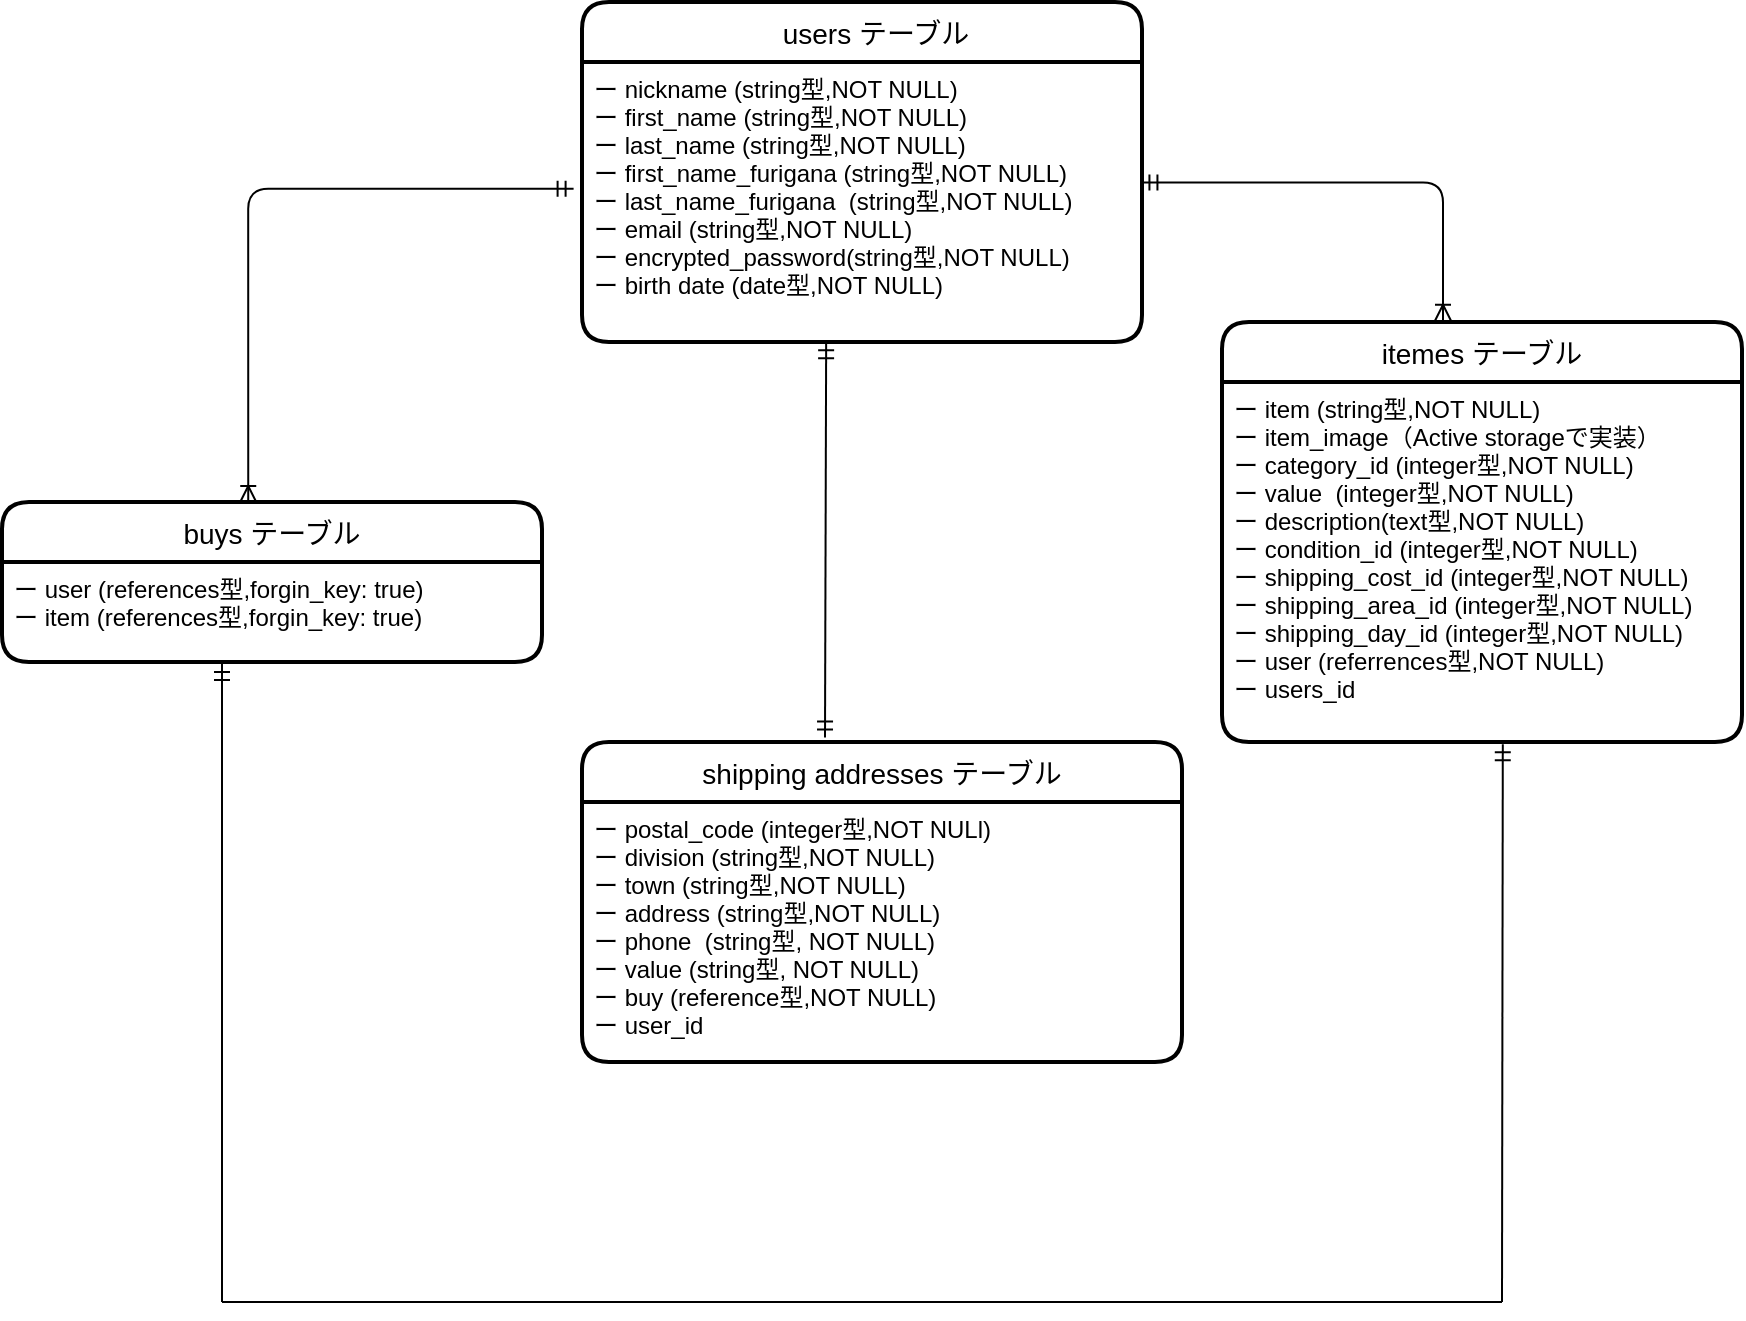 <mxfile>
    <diagram id="SYEl7PSuo9IDq5mlb7Oi" name="ページ1">
        <mxGraphModel dx="1968" dy="687" grid="1" gridSize="10" guides="1" tooltips="1" connect="1" arrows="1" fold="1" page="1" pageScale="1" pageWidth="827" pageHeight="1169" math="0" shadow="0">
            <root>
                <mxCell id="0"/>
                <mxCell id="1" parent="0"/>
                <mxCell id="2" value="　users テーブル" style="swimlane;childLayout=stackLayout;horizontal=1;startSize=30;horizontalStack=0;rounded=1;fontSize=14;fontStyle=0;strokeWidth=2;resizeParent=0;resizeLast=1;shadow=0;dashed=0;align=center;" parent="1" vertex="1">
                    <mxGeometry x="20" y="30" width="280" height="170" as="geometry"/>
                </mxCell>
                <mxCell id="uyFYTrAPoLMAyDlFunJu-29" value="ー nickname (string型,NOT NULL)&#10;ー first_name (string型,NOT NULL)&#10;ー last_name (string型,NOT NULL)&#10;ー first_name_furigana (string型,NOT NULL)&#10;ー last_name_furigana  (string型,NOT NULL)&#10;ー email (string型,NOT NULL)&#10;ー encrypted_password(string型,NOT NULL)&#10;ー birth date (date型,NOT NULL)&#10;" style="text;strokeColor=none;fillColor=none;spacingLeft=4;spacingRight=4;overflow=hidden;rotatable=0;points=[[0,0.5],[1,0.5]];portConstraint=eastwest;fontSize=12;" parent="2" vertex="1">
                    <mxGeometry y="30" width="280" height="140" as="geometry"/>
                </mxCell>
                <mxCell id="uyFYTrAPoLMAyDlFunJu-45" style="edgeStyle=orthogonalEdgeStyle;rounded=0;orthogonalLoop=1;jettySize=auto;html=1;exitX=1;exitY=0.5;exitDx=0;exitDy=0;" parent="2" edge="1">
                    <mxGeometry relative="1" as="geometry">
                        <mxPoint x="350" y="105" as="sourcePoint"/>
                        <mxPoint x="350" y="105" as="targetPoint"/>
                    </mxGeometry>
                </mxCell>
                <mxCell id="6" value="buys テーブル" style="swimlane;childLayout=stackLayout;horizontal=1;startSize=30;horizontalStack=0;rounded=1;fontSize=14;fontStyle=0;strokeWidth=2;resizeParent=0;resizeLast=1;shadow=0;dashed=0;align=center;" parent="1" vertex="1">
                    <mxGeometry x="-270" y="280" width="270" height="80" as="geometry"/>
                </mxCell>
                <mxCell id="uyFYTrAPoLMAyDlFunJu-42" value="ー user (references型,forgin_key: true)  &#10;ー item (references型,forgin_key: true)   &#10;" style="text;strokeColor=none;fillColor=none;spacingLeft=4;spacingRight=4;overflow=hidden;rotatable=0;points=[[0,0.5],[1,0.5]];portConstraint=eastwest;fontSize=12;" parent="6" vertex="1">
                    <mxGeometry y="30" width="270" height="50" as="geometry"/>
                </mxCell>
                <mxCell id="8" value="itemes テーブル" style="swimlane;childLayout=stackLayout;horizontal=1;startSize=30;horizontalStack=0;rounded=1;fontSize=14;fontStyle=0;strokeWidth=2;resizeParent=0;resizeLast=1;shadow=0;dashed=0;align=center;" parent="1" vertex="1">
                    <mxGeometry x="340" y="190" width="260" height="210" as="geometry"/>
                </mxCell>
                <mxCell id="uyFYTrAPoLMAyDlFunJu-36" value="ー item (string型,NOT NULL)&#10;ー item_image（Active storageで実装）&#10;ー category_id (integer型,NOT NULL)&#10;ー value  (integer型,NOT NULL)&#10;ー description(text型,NOT NULL)&#10;ー condition_id (integer型,NOT NULL)&#10;ー shipping_cost_id (integer型,NOT NULL)&#10;ー shipping_area_id (integer型,NOT NULL)&#10;ー shipping_day_id (integer型,NOT NULL)&#10;ー user (referrences型,NOT NULL)&#10;ー users_id " style="text;strokeColor=none;fillColor=none;spacingLeft=4;spacingRight=4;overflow=hidden;rotatable=0;points=[[0,0.5],[1,0.5]];portConstraint=eastwest;fontSize=12;" parent="8" vertex="1">
                    <mxGeometry y="30" width="260" height="180" as="geometry"/>
                </mxCell>
                <mxCell id="uyFYTrAPoLMAyDlFunJu-47" value="shipping addresses テーブル" style="swimlane;childLayout=stackLayout;horizontal=1;startSize=30;horizontalStack=0;rounded=1;fontSize=14;fontStyle=0;strokeWidth=2;resizeParent=0;resizeLast=1;shadow=0;dashed=0;align=center;" parent="1" vertex="1">
                    <mxGeometry x="20" y="400" width="300" height="160" as="geometry"/>
                </mxCell>
                <mxCell id="uyFYTrAPoLMAyDlFunJu-51" value="ー postal_code (integer型,NOT NULl)&#10;ー division (string型,NOT NULL)&#10;ー town (string型,NOT NULL)&#10;ー address (string型,NOT NULL)&#10;ー phone  (string型, NOT NULL)&#10;ー value (string型, NOT NULL)&#10;ー buy (reference型,NOT NULL)&#10;ー user_id&#10;&#10;" style="text;strokeColor=none;fillColor=none;spacingLeft=4;spacingRight=4;overflow=hidden;rotatable=0;points=[[0,0.5],[1,0.5]];portConstraint=eastwest;fontSize=12;" parent="uyFYTrAPoLMAyDlFunJu-47" vertex="1">
                    <mxGeometry y="30" width="300" height="130" as="geometry"/>
                </mxCell>
                <mxCell id="uyFYTrAPoLMAyDlFunJu-60" style="edgeStyle=orthogonalEdgeStyle;rounded=0;orthogonalLoop=1;jettySize=auto;html=1;exitX=1;exitY=0.5;exitDx=0;exitDy=0;" parent="uyFYTrAPoLMAyDlFunJu-47" source="uyFYTrAPoLMAyDlFunJu-51" target="uyFYTrAPoLMAyDlFunJu-51" edge="1">
                    <mxGeometry relative="1" as="geometry"/>
                </mxCell>
                <mxCell id="uyFYTrAPoLMAyDlFunJu-58" value="" style="fontSize=12;html=1;endArrow=ERoneToMany;startArrow=ERmandOne;edgeStyle=orthogonalEdgeStyle;elbow=vertical;exitX=-0.015;exitY=0.453;exitDx=0;exitDy=0;exitPerimeter=0;entryX=0.456;entryY=0;entryDx=0;entryDy=0;entryPerimeter=0;" parent="1" target="6" edge="1" source="uyFYTrAPoLMAyDlFunJu-29">
                    <mxGeometry width="100" height="100" relative="1" as="geometry">
                        <mxPoint x="-30" y="119.67" as="sourcePoint"/>
                        <mxPoint x="-276" y="230" as="targetPoint"/>
                    </mxGeometry>
                </mxCell>
                <mxCell id="uyFYTrAPoLMAyDlFunJu-59" value="" style="edgeStyle=orthogonalEdgeStyle;fontSize=12;html=1;endArrow=ERoneToMany;startArrow=ERmandOne;entryX=0.425;entryY=-0.003;entryDx=0;entryDy=0;entryPerimeter=0;exitX=0.999;exitY=0.43;exitDx=0;exitDy=0;exitPerimeter=0;" parent="1" target="8" edge="1" source="uyFYTrAPoLMAyDlFunJu-29">
                    <mxGeometry width="100" height="100" relative="1" as="geometry">
                        <mxPoint x="320" y="120" as="sourcePoint"/>
                        <mxPoint x="520" y="120" as="targetPoint"/>
                    </mxGeometry>
                </mxCell>
                <mxCell id="uyFYTrAPoLMAyDlFunJu-61" value="" style="fontSize=12;html=1;endArrow=ERmandOne;startArrow=ERmandOne;exitX=0.405;exitY=-0.014;exitDx=0;exitDy=0;exitPerimeter=0;entryX=0.436;entryY=1.001;entryDx=0;entryDy=0;entryPerimeter=0;" parent="1" source="uyFYTrAPoLMAyDlFunJu-47" edge="1" target="uyFYTrAPoLMAyDlFunJu-29">
                    <mxGeometry width="100" height="100" relative="1" as="geometry">
                        <mxPoint x="117" y="430" as="sourcePoint"/>
                        <mxPoint x="122" y="205" as="targetPoint"/>
                    </mxGeometry>
                </mxCell>
                <mxCell id="uyFYTrAPoLMAyDlFunJu-63" value="" style="fontSize=12;html=1;endArrow=ERmandOne;" parent="1" edge="1">
                    <mxGeometry width="100" height="100" relative="1" as="geometry">
                        <mxPoint x="-160" y="680" as="sourcePoint"/>
                        <mxPoint x="-160" y="361" as="targetPoint"/>
                    </mxGeometry>
                </mxCell>
                <mxCell id="uyFYTrAPoLMAyDlFunJu-64" value="" style="endArrow=none;html=1;rounded=0;" parent="1" edge="1">
                    <mxGeometry relative="1" as="geometry">
                        <mxPoint x="-160" y="680" as="sourcePoint"/>
                        <mxPoint x="480" y="680" as="targetPoint"/>
                    </mxGeometry>
                </mxCell>
                <mxCell id="uyFYTrAPoLMAyDlFunJu-65" value="" style="fontSize=12;html=1;endArrow=ERmandOne;entryX=0.54;entryY=1.006;entryDx=0;entryDy=0;entryPerimeter=0;" parent="1" target="uyFYTrAPoLMAyDlFunJu-36" edge="1">
                    <mxGeometry width="100" height="100" relative="1" as="geometry">
                        <mxPoint x="480" y="680" as="sourcePoint"/>
                        <mxPoint x="476" y="402" as="targetPoint"/>
                    </mxGeometry>
                </mxCell>
            </root>
        </mxGraphModel>
    </diagram>
    <diagram id="aNYOwCyMapcavlJffrzg" name="ページ2">
        &#xa;
        <mxGraphModel dx="1426" dy="859" grid="1" gridSize="10" guides="1" tooltips="1" connect="1" arrows="1" fold="1" page="1" pageScale="1" pageWidth="827" pageHeight="1169" math="0" shadow="0">
            &#xa;
            <root>
                &#xa;
                <mxCell id="dnpXf8lpCVybjofe9ce7-0"/>
                &#xa;
                <mxCell id="dnpXf8lpCVybjofe9ce7-1" parent="dnpXf8lpCVybjofe9ce7-0"/>
                &#xa;
            </root>
            &#xa;
        </mxGraphModel>
        &#xa;
    </diagram>
</mxfile>